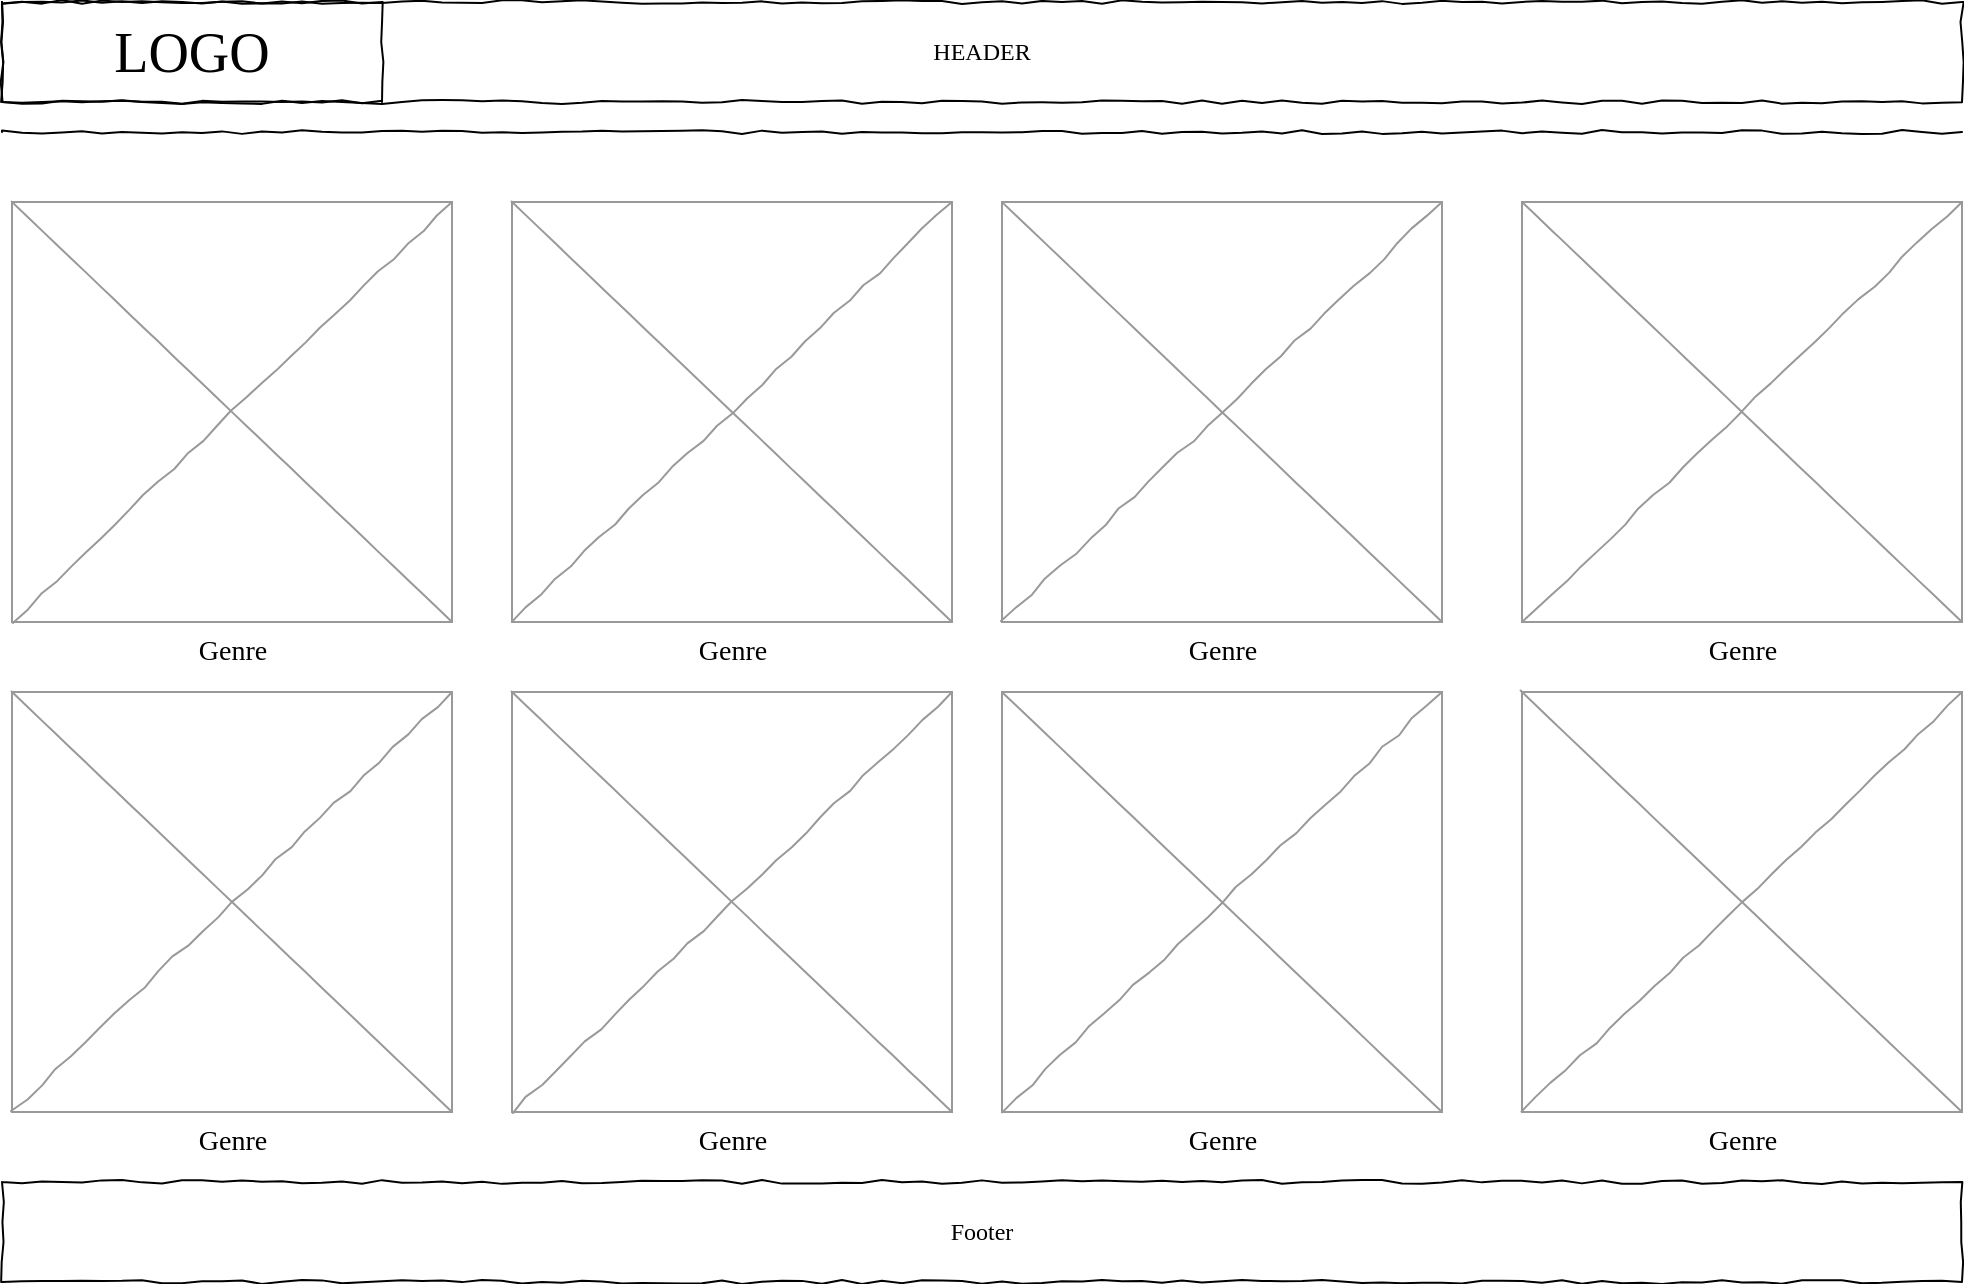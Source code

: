 <mxfile version="21.7.2" type="device">
  <diagram name="Page-1" id="03018318-947c-dd8e-b7a3-06fadd420f32">
    <mxGraphModel dx="1434" dy="709" grid="1" gridSize="10" guides="1" tooltips="1" connect="1" arrows="1" fold="1" page="1" pageScale="1" pageWidth="1100" pageHeight="850" background="#ffffff" math="0" shadow="0">
      <root>
        <mxCell id="0" />
        <mxCell id="1" parent="0" />
        <mxCell id="677b7b8949515195-2" value="LOGO" style="whiteSpace=wrap;html=1;rounded=0;shadow=0;labelBackgroundColor=none;strokeWidth=1;fontFamily=Verdana;fontSize=28;align=center;comic=1;" parent="1" vertex="1">
          <mxGeometry x="20" y="80" width="190" height="50" as="geometry" />
        </mxCell>
        <mxCell id="677b7b8949515195-9" value="" style="line;strokeWidth=1;html=1;rounded=0;shadow=0;labelBackgroundColor=none;fillColor=none;fontFamily=Verdana;fontSize=14;fontColor=#000000;align=center;comic=1;" parent="1" vertex="1">
          <mxGeometry x="20" y="140" width="980" height="10" as="geometry" />
        </mxCell>
        <mxCell id="677b7b8949515195-10" value="HEADER" style="whiteSpace=wrap;html=1;rounded=0;shadow=0;labelBackgroundColor=none;strokeWidth=1;fillColor=none;fontFamily=Verdana;fontSize=12;align=center;comic=1;" parent="1" vertex="1">
          <mxGeometry x="20" y="80" width="980" height="50" as="geometry" />
        </mxCell>
        <mxCell id="ZC-I_Dh2JNwMWMBwocKe-3" value="Footer" style="whiteSpace=wrap;html=1;rounded=0;shadow=0;labelBackgroundColor=none;strokeWidth=1;fillColor=none;fontFamily=Verdana;fontSize=12;align=center;comic=1;" vertex="1" parent="1">
          <mxGeometry x="20" y="670" width="980" height="50" as="geometry" />
        </mxCell>
        <mxCell id="ZC-I_Dh2JNwMWMBwocKe-7" value="Genre" style="verticalLabelPosition=bottom;shadow=0;dashed=0;align=center;html=1;verticalAlign=top;strokeWidth=1;shape=mxgraph.mockup.graphics.simpleIcon;strokeColor=#999999;rounded=0;labelBackgroundColor=none;fontFamily=Verdana;fontSize=14;fontColor=#000000;comic=1;" vertex="1" parent="1">
          <mxGeometry x="25" y="425" width="220" height="210" as="geometry" />
        </mxCell>
        <mxCell id="ZC-I_Dh2JNwMWMBwocKe-12" value="Genre" style="verticalLabelPosition=bottom;shadow=0;dashed=0;align=center;html=1;verticalAlign=top;strokeWidth=1;shape=mxgraph.mockup.graphics.simpleIcon;strokeColor=#999999;rounded=0;labelBackgroundColor=none;fontFamily=Verdana;fontSize=14;fontColor=#000000;comic=1;rotation=0;" vertex="1" parent="1">
          <mxGeometry x="25" y="180" width="220" height="210" as="geometry" />
        </mxCell>
        <mxCell id="ZC-I_Dh2JNwMWMBwocKe-13" value="Genre" style="verticalLabelPosition=bottom;shadow=0;dashed=0;align=center;html=1;verticalAlign=top;strokeWidth=1;shape=mxgraph.mockup.graphics.simpleIcon;strokeColor=#999999;rounded=0;labelBackgroundColor=none;fontFamily=Verdana;fontSize=14;fontColor=#000000;comic=1;" vertex="1" parent="1">
          <mxGeometry x="780" y="425" width="220" height="210" as="geometry" />
        </mxCell>
        <mxCell id="ZC-I_Dh2JNwMWMBwocKe-14" value="Genre" style="verticalLabelPosition=bottom;shadow=0;dashed=0;align=center;html=1;verticalAlign=top;strokeWidth=1;shape=mxgraph.mockup.graphics.simpleIcon;strokeColor=#999999;rounded=0;labelBackgroundColor=none;fontFamily=Verdana;fontSize=14;fontColor=#000000;comic=1;" vertex="1" parent="1">
          <mxGeometry x="520" y="425" width="220" height="210" as="geometry" />
        </mxCell>
        <mxCell id="ZC-I_Dh2JNwMWMBwocKe-15" value="Genre" style="verticalLabelPosition=bottom;shadow=0;dashed=0;align=center;html=1;verticalAlign=top;strokeWidth=1;shape=mxgraph.mockup.graphics.simpleIcon;strokeColor=#999999;rounded=0;labelBackgroundColor=none;fontFamily=Verdana;fontSize=14;fontColor=#000000;comic=1;" vertex="1" parent="1">
          <mxGeometry x="275" y="425" width="220" height="210" as="geometry" />
        </mxCell>
        <mxCell id="ZC-I_Dh2JNwMWMBwocKe-16" value="Genre" style="verticalLabelPosition=bottom;shadow=0;dashed=0;align=center;html=1;verticalAlign=top;strokeWidth=1;shape=mxgraph.mockup.graphics.simpleIcon;strokeColor=#999999;rounded=0;labelBackgroundColor=none;fontFamily=Verdana;fontSize=14;fontColor=#000000;comic=1;" vertex="1" parent="1">
          <mxGeometry x="780" y="180" width="220" height="210" as="geometry" />
        </mxCell>
        <mxCell id="ZC-I_Dh2JNwMWMBwocKe-17" value="Genre" style="verticalLabelPosition=bottom;shadow=0;dashed=0;align=center;html=1;verticalAlign=top;strokeWidth=1;shape=mxgraph.mockup.graphics.simpleIcon;strokeColor=#999999;rounded=0;labelBackgroundColor=none;fontFamily=Verdana;fontSize=14;fontColor=#000000;comic=1;" vertex="1" parent="1">
          <mxGeometry x="520" y="180" width="220" height="210" as="geometry" />
        </mxCell>
        <mxCell id="ZC-I_Dh2JNwMWMBwocKe-18" value="&lt;div&gt;Genre&lt;/div&gt;&lt;div&gt;&lt;br&gt;&lt;/div&gt;" style="verticalLabelPosition=bottom;shadow=0;dashed=0;align=center;html=1;verticalAlign=top;strokeWidth=1;shape=mxgraph.mockup.graphics.simpleIcon;strokeColor=#999999;rounded=0;labelBackgroundColor=none;fontFamily=Verdana;fontSize=14;fontColor=#000000;comic=1;" vertex="1" parent="1">
          <mxGeometry x="275" y="180" width="220" height="210" as="geometry" />
        </mxCell>
      </root>
    </mxGraphModel>
  </diagram>
</mxfile>

